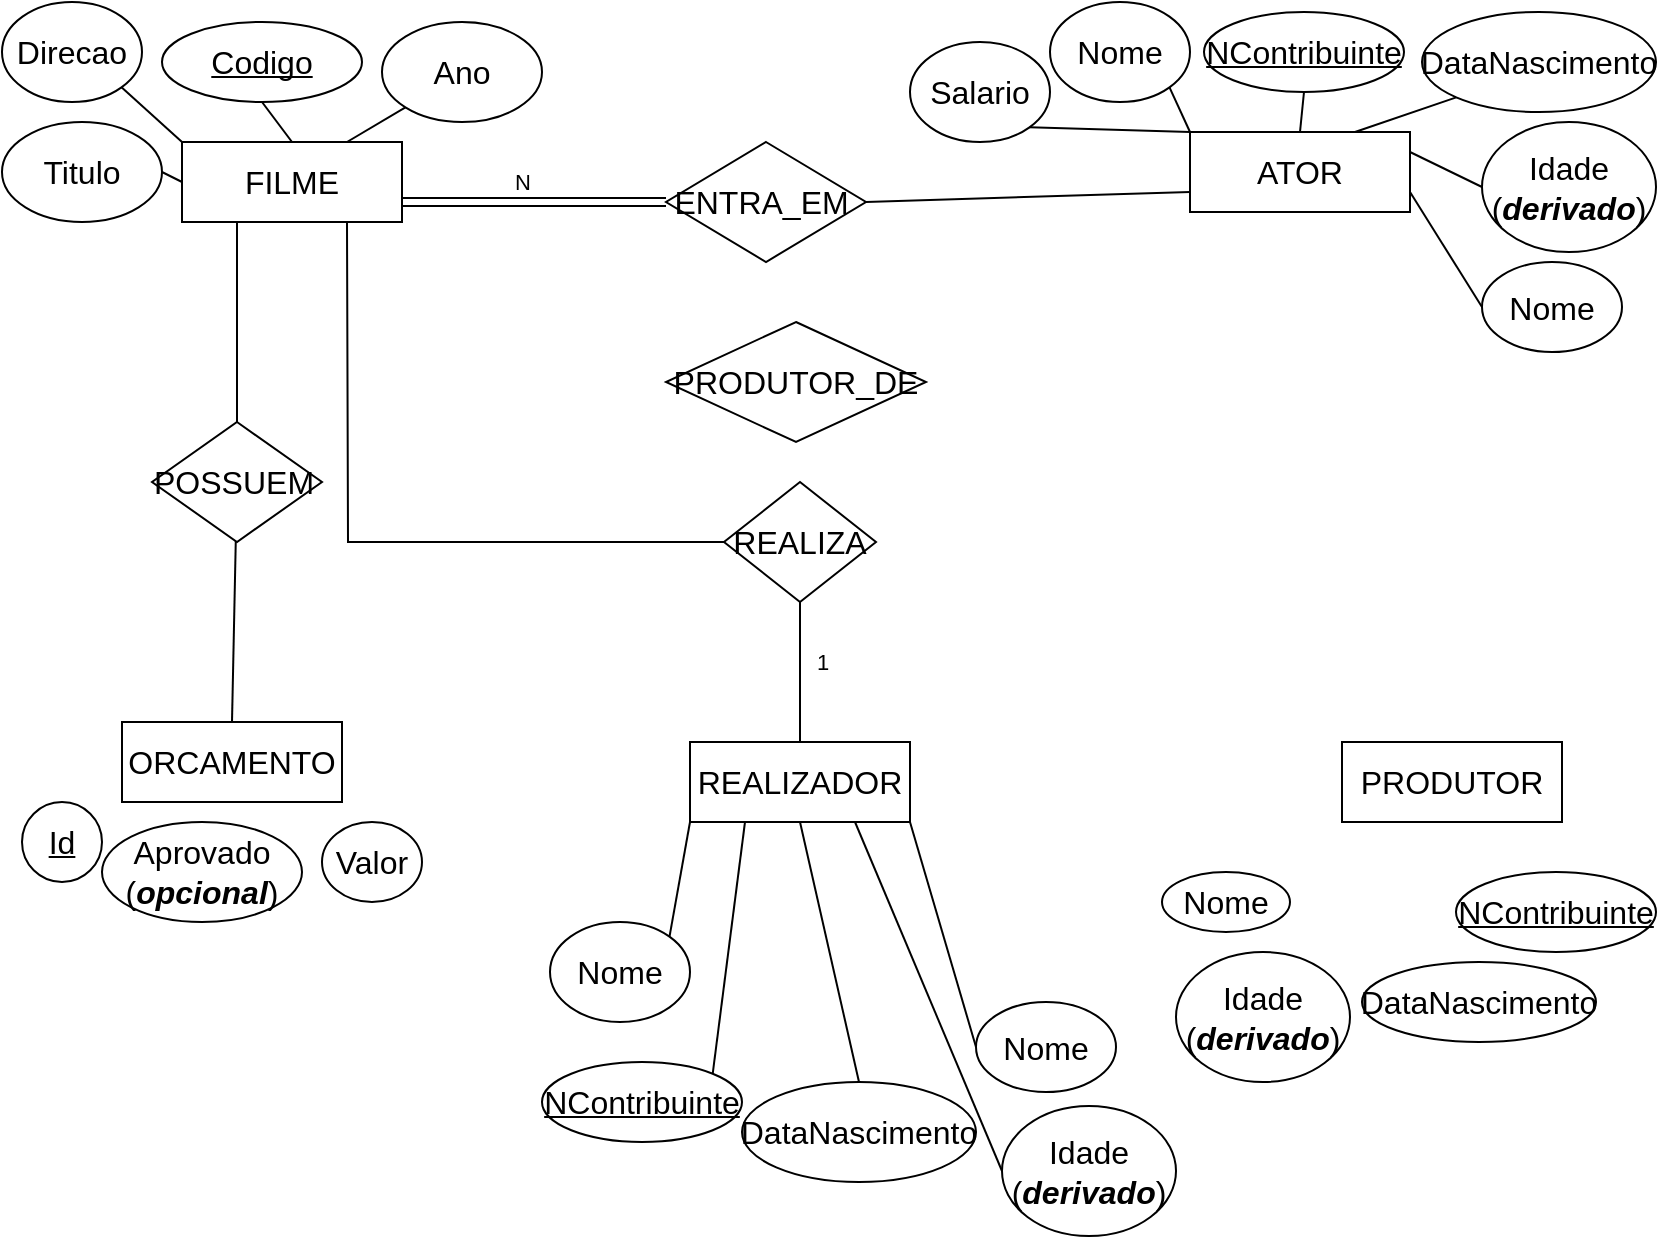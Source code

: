 <mxfile version="28.2.5">
  <diagram name="Página-1" id="8K7tpoxA3R_siYjnnS4K">
    <mxGraphModel dx="1186" dy="755" grid="1" gridSize="10" guides="1" tooltips="1" connect="1" arrows="1" fold="1" page="1" pageScale="1" pageWidth="827" pageHeight="1169" math="0" shadow="0">
      <root>
        <mxCell id="0" />
        <mxCell id="1" parent="0" />
        <mxCell id="0lB4Vq09nzgvaA-5Ge1e-1" value="&lt;b id=&quot;docs-internal-guid-815e2284-7fff-eb22-61d4-32d4265464f4&quot; style=&quot;font-weight:normal;&quot;&gt;&lt;span style=&quot;font-size: 12pt; font-family: Calibri, sans-serif; color: rgb(0, 0, 0); background-color: transparent; font-weight: 400; font-style: normal; font-variant: normal; text-decoration: none; vertical-align: baseline; white-space: pre-wrap;&quot;&gt;FILME&lt;/span&gt;&lt;/b&gt;" style="rounded=0;whiteSpace=wrap;html=1;" vertex="1" parent="1">
          <mxGeometry x="90" y="70" width="110" height="40" as="geometry" />
        </mxCell>
        <mxCell id="0lB4Vq09nzgvaA-5Ge1e-2" value="&lt;span id=&quot;docs-internal-guid-1c5a0b90-7fff-3fd1-f450-5679d7504f5a&quot;&gt;&lt;span style=&quot;font-size: 12pt; font-family: Calibri, sans-serif; background-color: transparent; font-variant-numeric: normal; font-variant-east-asian: normal; font-variant-alternates: normal; font-variant-position: normal; font-variant-emoji: normal; text-decoration-skip-ink: none; vertical-align: baseline; white-space-collapse: preserve;&quot;&gt;Codigo&lt;/span&gt;&lt;/span&gt;" style="ellipse;whiteSpace=wrap;html=1;align=center;fontStyle=4;" vertex="1" parent="1">
          <mxGeometry x="80" y="10" width="100" height="40" as="geometry" />
        </mxCell>
        <mxCell id="0lB4Vq09nzgvaA-5Ge1e-3" value="&lt;span id=&quot;docs-internal-guid-a49dc0af-7fff-7599-b2e2-ed2cc0c8c707&quot;&gt;&lt;span style=&quot;font-size: 12pt; font-family: Calibri, sans-serif; background-color: transparent; font-variant-numeric: normal; font-variant-east-asian: normal; font-variant-alternates: normal; font-variant-position: normal; font-variant-emoji: normal; vertical-align: baseline; white-space-collapse: preserve;&quot;&gt;Titulo&lt;/span&gt;&lt;/span&gt;" style="ellipse;whiteSpace=wrap;html=1;" vertex="1" parent="1">
          <mxGeometry y="60" width="80" height="50" as="geometry" />
        </mxCell>
        <mxCell id="0lB4Vq09nzgvaA-5Ge1e-4" value="&lt;span id=&quot;docs-internal-guid-a49dc0af-7fff-7599-b2e2-ed2cc0c8c707&quot;&gt;&lt;span style=&quot;font-size: 12pt; font-family: Calibri, sans-serif; background-color: transparent; font-variant-numeric: normal; font-variant-east-asian: normal; font-variant-alternates: normal; font-variant-position: normal; font-variant-emoji: normal; vertical-align: baseline; white-space-collapse: preserve;&quot;&gt;Ano&lt;/span&gt;&lt;/span&gt;" style="ellipse;whiteSpace=wrap;html=1;" vertex="1" parent="1">
          <mxGeometry x="190" y="10" width="80" height="50" as="geometry" />
        </mxCell>
        <mxCell id="0lB4Vq09nzgvaA-5Ge1e-5" value="&lt;span id=&quot;docs-internal-guid-3ada2ad1-7fff-e562-e526-2cc0d2ab619f&quot;&gt;&lt;span style=&quot;font-size: 12pt; font-family: Calibri, sans-serif; background-color: transparent; font-variant-numeric: normal; font-variant-east-asian: normal; font-variant-alternates: normal; font-variant-position: normal; font-variant-emoji: normal; vertical-align: baseline; white-space-collapse: preserve;&quot;&gt;Direcao&lt;/span&gt;&lt;/span&gt;" style="ellipse;whiteSpace=wrap;html=1;" vertex="1" parent="1">
          <mxGeometry width="70" height="50" as="geometry" />
        </mxCell>
        <mxCell id="0lB4Vq09nzgvaA-5Ge1e-6" value="" style="endArrow=none;html=1;rounded=0;entryX=1;entryY=1;entryDx=0;entryDy=0;exitX=0;exitY=0;exitDx=0;exitDy=0;" edge="1" parent="1" source="0lB4Vq09nzgvaA-5Ge1e-1" target="0lB4Vq09nzgvaA-5Ge1e-5">
          <mxGeometry width="50" height="50" relative="1" as="geometry">
            <mxPoint x="120" y="200" as="sourcePoint" />
            <mxPoint x="170" y="150" as="targetPoint" />
          </mxGeometry>
        </mxCell>
        <mxCell id="0lB4Vq09nzgvaA-5Ge1e-7" value="" style="endArrow=none;html=1;rounded=0;entryX=1;entryY=0.5;entryDx=0;entryDy=0;exitX=0;exitY=0.5;exitDx=0;exitDy=0;" edge="1" parent="1" source="0lB4Vq09nzgvaA-5Ge1e-1" target="0lB4Vq09nzgvaA-5Ge1e-3">
          <mxGeometry width="50" height="50" relative="1" as="geometry">
            <mxPoint x="40" y="210" as="sourcePoint" />
            <mxPoint x="90" y="160" as="targetPoint" />
          </mxGeometry>
        </mxCell>
        <mxCell id="0lB4Vq09nzgvaA-5Ge1e-8" value="" style="endArrow=none;html=1;rounded=0;entryX=0.5;entryY=1;entryDx=0;entryDy=0;exitX=0.5;exitY=0;exitDx=0;exitDy=0;" edge="1" parent="1" source="0lB4Vq09nzgvaA-5Ge1e-1" target="0lB4Vq09nzgvaA-5Ge1e-2">
          <mxGeometry width="50" height="50" relative="1" as="geometry">
            <mxPoint x="110" y="230" as="sourcePoint" />
            <mxPoint x="160" y="180" as="targetPoint" />
          </mxGeometry>
        </mxCell>
        <mxCell id="0lB4Vq09nzgvaA-5Ge1e-9" value="" style="endArrow=none;html=1;rounded=0;entryX=0;entryY=1;entryDx=0;entryDy=0;exitX=0.75;exitY=0;exitDx=0;exitDy=0;" edge="1" parent="1" source="0lB4Vq09nzgvaA-5Ge1e-1" target="0lB4Vq09nzgvaA-5Ge1e-4">
          <mxGeometry width="50" height="50" relative="1" as="geometry">
            <mxPoint x="280" y="160" as="sourcePoint" />
            <mxPoint x="330" y="110" as="targetPoint" />
          </mxGeometry>
        </mxCell>
        <mxCell id="0lB4Vq09nzgvaA-5Ge1e-10" value="&lt;span id=&quot;docs-internal-guid-6415472f-7fff-2308-1182-6f90fa5653c6&quot;&gt;&lt;span style=&quot;font-size: 12pt; font-family: Calibri, sans-serif; background-color: transparent; font-variant-numeric: normal; font-variant-east-asian: normal; font-variant-alternates: normal; font-variant-position: normal; font-variant-emoji: normal; vertical-align: baseline; white-space-collapse: preserve;&quot;&gt;ATOR&lt;/span&gt;&lt;/span&gt;" style="rounded=0;whiteSpace=wrap;html=1;" vertex="1" parent="1">
          <mxGeometry x="594" y="65" width="110" height="40" as="geometry" />
        </mxCell>
        <mxCell id="0lB4Vq09nzgvaA-5Ge1e-11" value="&lt;span id=&quot;docs-internal-guid-c499b43a-7fff-dcf8-9cac-567bfef0eff2&quot;&gt;&lt;span style=&quot;font-size: 12pt; font-family: Calibri, sans-serif; background-color: transparent; font-variant-numeric: normal; font-variant-east-asian: normal; font-variant-alternates: normal; font-variant-position: normal; font-variant-emoji: normal; text-decoration-skip-ink: none; vertical-align: baseline; white-space-collapse: preserve;&quot;&gt;NContribuinte&lt;/span&gt;&lt;/span&gt;" style="ellipse;whiteSpace=wrap;html=1;align=center;fontStyle=4;" vertex="1" parent="1">
          <mxGeometry x="601" y="5" width="100" height="40" as="geometry" />
        </mxCell>
        <mxCell id="0lB4Vq09nzgvaA-5Ge1e-12" value="&lt;span id=&quot;docs-internal-guid-5a438c75-7fff-9c65-5d62-f699ca10962f&quot;&gt;&lt;span style=&quot;font-size: 12pt; font-family: Calibri, sans-serif; background-color: transparent; font-variant-numeric: normal; font-variant-east-asian: normal; font-variant-alternates: normal; font-variant-position: normal; font-variant-emoji: normal; vertical-align: baseline; white-space-collapse: preserve;&quot;&gt;Idade (&lt;/span&gt;&lt;span style=&quot;font-size: 12pt; font-family: Calibri, sans-serif; background-color: transparent; font-weight: 700; font-style: italic; font-variant-numeric: normal; font-variant-east-asian: normal; font-variant-alternates: normal; font-variant-position: normal; font-variant-emoji: normal; vertical-align: baseline; white-space-collapse: preserve;&quot;&gt;derivado&lt;/span&gt;&lt;span style=&quot;font-size: 12pt; font-family: Calibri, sans-serif; background-color: transparent; font-variant-numeric: normal; font-variant-east-asian: normal; font-variant-alternates: normal; font-variant-position: normal; font-variant-emoji: normal; vertical-align: baseline; white-space-collapse: preserve;&quot;&gt;)&lt;/span&gt;&lt;/span&gt;" style="ellipse;whiteSpace=wrap;html=1;" vertex="1" parent="1">
          <mxGeometry x="740" y="60" width="87" height="65" as="geometry" />
        </mxCell>
        <mxCell id="0lB4Vq09nzgvaA-5Ge1e-13" value="&lt;span id=&quot;docs-internal-guid-d925fdd6-7fff-79f9-32c5-916fdf529162&quot;&gt;&lt;span style=&quot;font-size: 12pt; font-family: Calibri, sans-serif; background-color: transparent; font-variant-numeric: normal; font-variant-east-asian: normal; font-variant-alternates: normal; font-variant-position: normal; font-variant-emoji: normal; vertical-align: baseline; white-space-collapse: preserve;&quot;&gt;DataNascimento&lt;/span&gt;&lt;/span&gt;" style="ellipse;whiteSpace=wrap;html=1;" vertex="1" parent="1">
          <mxGeometry x="710" y="5" width="117" height="50" as="geometry" />
        </mxCell>
        <mxCell id="0lB4Vq09nzgvaA-5Ge1e-14" value="&lt;span id=&quot;docs-internal-guid-c050b3b0-7fff-f0a9-ab74-1cc61df7f707&quot;&gt;&lt;span style=&quot;font-size: 12pt; font-family: Calibri, sans-serif; background-color: transparent; font-variant-numeric: normal; font-variant-east-asian: normal; font-variant-alternates: normal; font-variant-position: normal; font-variant-emoji: normal; vertical-align: baseline; white-space-collapse: preserve;&quot;&gt;Nome&lt;/span&gt;&lt;/span&gt;" style="ellipse;whiteSpace=wrap;html=1;" vertex="1" parent="1">
          <mxGeometry x="524" width="70" height="50" as="geometry" />
        </mxCell>
        <mxCell id="0lB4Vq09nzgvaA-5Ge1e-15" value="" style="endArrow=none;html=1;rounded=0;entryX=1;entryY=1;entryDx=0;entryDy=0;exitX=0;exitY=0;exitDx=0;exitDy=0;" edge="1" parent="1" source="0lB4Vq09nzgvaA-5Ge1e-10" target="0lB4Vq09nzgvaA-5Ge1e-14">
          <mxGeometry width="50" height="50" relative="1" as="geometry">
            <mxPoint x="534" y="230" as="sourcePoint" />
            <mxPoint x="584" y="180" as="targetPoint" />
          </mxGeometry>
        </mxCell>
        <mxCell id="0lB4Vq09nzgvaA-5Ge1e-17" value="" style="endArrow=none;html=1;rounded=0;entryX=0.5;entryY=1;entryDx=0;entryDy=0;exitX=0.5;exitY=0;exitDx=0;exitDy=0;" edge="1" parent="1" source="0lB4Vq09nzgvaA-5Ge1e-10" target="0lB4Vq09nzgvaA-5Ge1e-11">
          <mxGeometry width="50" height="50" relative="1" as="geometry">
            <mxPoint x="524" y="260" as="sourcePoint" />
            <mxPoint x="574" y="210" as="targetPoint" />
          </mxGeometry>
        </mxCell>
        <mxCell id="0lB4Vq09nzgvaA-5Ge1e-18" value="" style="endArrow=none;html=1;rounded=0;entryX=0;entryY=1;entryDx=0;entryDy=0;exitX=0.75;exitY=0;exitDx=0;exitDy=0;" edge="1" parent="1" source="0lB4Vq09nzgvaA-5Ge1e-10" target="0lB4Vq09nzgvaA-5Ge1e-13">
          <mxGeometry width="50" height="50" relative="1" as="geometry">
            <mxPoint x="694" y="190" as="sourcePoint" />
            <mxPoint x="744" y="140" as="targetPoint" />
          </mxGeometry>
        </mxCell>
        <mxCell id="0lB4Vq09nzgvaA-5Ge1e-20" value="&lt;span id=&quot;docs-internal-guid-80e61f0a-7fff-ccb0-1d2e-0b29a3cf2f2e&quot;&gt;&lt;span style=&quot;font-size: 12pt; font-family: Calibri, sans-serif; background-color: transparent; font-variant-numeric: normal; font-variant-east-asian: normal; font-variant-alternates: normal; font-variant-position: normal; font-variant-emoji: normal; vertical-align: baseline; white-space-collapse: preserve;&quot;&gt;Salario&lt;/span&gt;&lt;/span&gt;" style="ellipse;whiteSpace=wrap;html=1;" vertex="1" parent="1">
          <mxGeometry x="454" y="20" width="70" height="50" as="geometry" />
        </mxCell>
        <mxCell id="0lB4Vq09nzgvaA-5Ge1e-21" value="&lt;span id=&quot;docs-internal-guid-c050b3b0-7fff-f0a9-ab74-1cc61df7f707&quot;&gt;&lt;span style=&quot;font-size: 12pt; font-family: Calibri, sans-serif; background-color: transparent; font-variant-numeric: normal; font-variant-east-asian: normal; font-variant-alternates: normal; font-variant-position: normal; font-variant-emoji: normal; vertical-align: baseline; white-space-collapse: preserve;&quot;&gt;Nome&lt;/span&gt;&lt;/span&gt;" style="ellipse;whiteSpace=wrap;html=1;" vertex="1" parent="1">
          <mxGeometry x="740" y="130" width="70" height="45" as="geometry" />
        </mxCell>
        <mxCell id="0lB4Vq09nzgvaA-5Ge1e-23" value="" style="endArrow=none;html=1;rounded=0;entryX=1;entryY=1;entryDx=0;entryDy=0;exitX=0;exitY=0;exitDx=0;exitDy=0;" edge="1" parent="1" source="0lB4Vq09nzgvaA-5Ge1e-10" target="0lB4Vq09nzgvaA-5Ge1e-20">
          <mxGeometry width="50" height="50" relative="1" as="geometry">
            <mxPoint x="510" y="180" as="sourcePoint" />
            <mxPoint x="560" y="130" as="targetPoint" />
          </mxGeometry>
        </mxCell>
        <mxCell id="0lB4Vq09nzgvaA-5Ge1e-24" value="" style="endArrow=none;html=1;rounded=0;entryX=0;entryY=0.5;entryDx=0;entryDy=0;exitX=1;exitY=0.25;exitDx=0;exitDy=0;" edge="1" parent="1" source="0lB4Vq09nzgvaA-5Ge1e-10" target="0lB4Vq09nzgvaA-5Ge1e-12">
          <mxGeometry width="50" height="50" relative="1" as="geometry">
            <mxPoint x="640" y="290" as="sourcePoint" />
            <mxPoint x="690" y="240" as="targetPoint" />
          </mxGeometry>
        </mxCell>
        <mxCell id="0lB4Vq09nzgvaA-5Ge1e-25" value="" style="endArrow=none;html=1;rounded=0;entryX=0;entryY=0.5;entryDx=0;entryDy=0;exitX=1;exitY=0.75;exitDx=0;exitDy=0;" edge="1" parent="1" source="0lB4Vq09nzgvaA-5Ge1e-10" target="0lB4Vq09nzgvaA-5Ge1e-21">
          <mxGeometry width="50" height="50" relative="1" as="geometry">
            <mxPoint x="530" y="310" as="sourcePoint" />
            <mxPoint x="580" y="260" as="targetPoint" />
          </mxGeometry>
        </mxCell>
        <mxCell id="0lB4Vq09nzgvaA-5Ge1e-26" value="&lt;span id=&quot;docs-internal-guid-45fd0d4c-7fff-7de2-0f86-fea19dea1c58&quot;&gt;&lt;span style=&quot;font-size: 12pt; font-family: Calibri, sans-serif; background-color: transparent; font-variant-numeric: normal; font-variant-east-asian: normal; font-variant-alternates: normal; font-variant-position: normal; font-variant-emoji: normal; vertical-align: baseline; white-space-collapse: preserve;&quot;&gt;REALIZADOR&lt;/span&gt;&lt;/span&gt;" style="rounded=0;whiteSpace=wrap;html=1;" vertex="1" parent="1">
          <mxGeometry x="344" y="370" width="110" height="40" as="geometry" />
        </mxCell>
        <mxCell id="0lB4Vq09nzgvaA-5Ge1e-27" value="&lt;span id=&quot;docs-internal-guid-c499b43a-7fff-dcf8-9cac-567bfef0eff2&quot;&gt;&lt;span style=&quot;font-size: 12pt; font-family: Calibri, sans-serif; background-color: transparent; font-variant-numeric: normal; font-variant-east-asian: normal; font-variant-alternates: normal; font-variant-position: normal; font-variant-emoji: normal; text-decoration-skip-ink: none; vertical-align: baseline; white-space-collapse: preserve;&quot;&gt;NContribuinte&lt;/span&gt;&lt;/span&gt;" style="ellipse;whiteSpace=wrap;html=1;align=center;fontStyle=4;" vertex="1" parent="1">
          <mxGeometry x="270" y="530" width="100" height="40" as="geometry" />
        </mxCell>
        <mxCell id="0lB4Vq09nzgvaA-5Ge1e-28" value="&lt;span id=&quot;docs-internal-guid-5a438c75-7fff-9c65-5d62-f699ca10962f&quot;&gt;&lt;span style=&quot;font-size: 12pt; font-family: Calibri, sans-serif; background-color: transparent; font-variant-numeric: normal; font-variant-east-asian: normal; font-variant-alternates: normal; font-variant-position: normal; font-variant-emoji: normal; vertical-align: baseline; white-space-collapse: preserve;&quot;&gt;Idade (&lt;/span&gt;&lt;span style=&quot;font-size: 12pt; font-family: Calibri, sans-serif; background-color: transparent; font-weight: 700; font-style: italic; font-variant-numeric: normal; font-variant-east-asian: normal; font-variant-alternates: normal; font-variant-position: normal; font-variant-emoji: normal; vertical-align: baseline; white-space-collapse: preserve;&quot;&gt;derivado&lt;/span&gt;&lt;span style=&quot;font-size: 12pt; font-family: Calibri, sans-serif; background-color: transparent; font-variant-numeric: normal; font-variant-east-asian: normal; font-variant-alternates: normal; font-variant-position: normal; font-variant-emoji: normal; vertical-align: baseline; white-space-collapse: preserve;&quot;&gt;)&lt;/span&gt;&lt;/span&gt;" style="ellipse;whiteSpace=wrap;html=1;" vertex="1" parent="1">
          <mxGeometry x="500" y="552" width="87" height="65" as="geometry" />
        </mxCell>
        <mxCell id="0lB4Vq09nzgvaA-5Ge1e-29" value="&lt;span id=&quot;docs-internal-guid-d925fdd6-7fff-79f9-32c5-916fdf529162&quot;&gt;&lt;span style=&quot;font-size: 12pt; font-family: Calibri, sans-serif; background-color: transparent; font-variant-numeric: normal; font-variant-east-asian: normal; font-variant-alternates: normal; font-variant-position: normal; font-variant-emoji: normal; vertical-align: baseline; white-space-collapse: preserve;&quot;&gt;DataNascimento&lt;/span&gt;&lt;/span&gt;" style="ellipse;whiteSpace=wrap;html=1;" vertex="1" parent="1">
          <mxGeometry x="370" y="540" width="117" height="50" as="geometry" />
        </mxCell>
        <mxCell id="0lB4Vq09nzgvaA-5Ge1e-30" value="" style="endArrow=none;html=1;rounded=0;entryX=1;entryY=0;entryDx=0;entryDy=0;exitX=0;exitY=1;exitDx=0;exitDy=0;" edge="1" parent="1" source="0lB4Vq09nzgvaA-5Ge1e-26" target="0lB4Vq09nzgvaA-5Ge1e-38">
          <mxGeometry width="50" height="50" relative="1" as="geometry">
            <mxPoint x="280" y="505" as="sourcePoint" />
            <mxPoint x="330" y="318" as="targetPoint" />
          </mxGeometry>
        </mxCell>
        <mxCell id="0lB4Vq09nzgvaA-5Ge1e-31" value="" style="endArrow=none;html=1;rounded=0;entryX=1;entryY=0;entryDx=0;entryDy=0;exitX=0.25;exitY=1;exitDx=0;exitDy=0;" edge="1" parent="1" source="0lB4Vq09nzgvaA-5Ge1e-26" target="0lB4Vq09nzgvaA-5Ge1e-27">
          <mxGeometry width="50" height="50" relative="1" as="geometry">
            <mxPoint x="270" y="535" as="sourcePoint" />
            <mxPoint x="320" y="485" as="targetPoint" />
          </mxGeometry>
        </mxCell>
        <mxCell id="0lB4Vq09nzgvaA-5Ge1e-32" value="" style="endArrow=none;html=1;rounded=0;entryX=0.5;entryY=0;entryDx=0;entryDy=0;exitX=0.5;exitY=1;exitDx=0;exitDy=0;" edge="1" parent="1" source="0lB4Vq09nzgvaA-5Ge1e-26" target="0lB4Vq09nzgvaA-5Ge1e-29">
          <mxGeometry width="50" height="50" relative="1" as="geometry">
            <mxPoint x="440" y="465" as="sourcePoint" />
            <mxPoint x="490" y="415" as="targetPoint" />
          </mxGeometry>
        </mxCell>
        <mxCell id="0lB4Vq09nzgvaA-5Ge1e-34" value="&lt;span id=&quot;docs-internal-guid-c050b3b0-7fff-f0a9-ab74-1cc61df7f707&quot;&gt;&lt;span style=&quot;font-size: 12pt; font-family: Calibri, sans-serif; background-color: transparent; font-variant-numeric: normal; font-variant-east-asian: normal; font-variant-alternates: normal; font-variant-position: normal; font-variant-emoji: normal; vertical-align: baseline; white-space-collapse: preserve;&quot;&gt;Nome&lt;/span&gt;&lt;/span&gt;" style="ellipse;whiteSpace=wrap;html=1;" vertex="1" parent="1">
          <mxGeometry x="487" y="500" width="70" height="45" as="geometry" />
        </mxCell>
        <mxCell id="0lB4Vq09nzgvaA-5Ge1e-36" value="" style="endArrow=none;html=1;rounded=0;entryX=0;entryY=0.5;entryDx=0;entryDy=0;exitX=0.75;exitY=1;exitDx=0;exitDy=0;" edge="1" parent="1" source="0lB4Vq09nzgvaA-5Ge1e-26" target="0lB4Vq09nzgvaA-5Ge1e-28">
          <mxGeometry width="50" height="50" relative="1" as="geometry">
            <mxPoint x="386" y="565" as="sourcePoint" />
            <mxPoint x="436" y="515" as="targetPoint" />
          </mxGeometry>
        </mxCell>
        <mxCell id="0lB4Vq09nzgvaA-5Ge1e-37" value="" style="endArrow=none;html=1;rounded=0;entryX=0;entryY=0.5;entryDx=0;entryDy=0;exitX=1;exitY=1;exitDx=0;exitDy=0;" edge="1" parent="1" source="0lB4Vq09nzgvaA-5Ge1e-26" target="0lB4Vq09nzgvaA-5Ge1e-34">
          <mxGeometry width="50" height="50" relative="1" as="geometry">
            <mxPoint x="490" y="400" as="sourcePoint" />
            <mxPoint x="326" y="535" as="targetPoint" />
          </mxGeometry>
        </mxCell>
        <mxCell id="0lB4Vq09nzgvaA-5Ge1e-38" value="&lt;span id=&quot;docs-internal-guid-c050b3b0-7fff-f0a9-ab74-1cc61df7f707&quot;&gt;&lt;span style=&quot;font-size: 12pt; font-family: Calibri, sans-serif; background-color: transparent; font-variant-numeric: normal; font-variant-east-asian: normal; font-variant-alternates: normal; font-variant-position: normal; font-variant-emoji: normal; vertical-align: baseline; white-space-collapse: preserve;&quot;&gt;Nome&lt;/span&gt;&lt;/span&gt;" style="ellipse;whiteSpace=wrap;html=1;" vertex="1" parent="1">
          <mxGeometry x="274" y="460" width="70" height="50" as="geometry" />
        </mxCell>
        <mxCell id="0lB4Vq09nzgvaA-5Ge1e-39" value="&lt;span id=&quot;docs-internal-guid-3d1653a0-7fff-4349-0afc-a52193a4a132&quot;&gt;&lt;span style=&quot;font-size: 12pt; font-family: Calibri, sans-serif; background-color: transparent; font-variant-numeric: normal; font-variant-east-asian: normal; font-variant-alternates: normal; font-variant-position: normal; font-variant-emoji: normal; vertical-align: baseline; white-space-collapse: preserve;&quot;&gt;PRODUTOR&lt;/span&gt;&lt;/span&gt;" style="rounded=0;whiteSpace=wrap;html=1;" vertex="1" parent="1">
          <mxGeometry x="670" y="370" width="110" height="40" as="geometry" />
        </mxCell>
        <mxCell id="0lB4Vq09nzgvaA-5Ge1e-40" value="&lt;span id=&quot;docs-internal-guid-165ad30c-7fff-60be-198a-03f38afca0aa&quot;&gt;&lt;span style=&quot;font-size: 12pt; font-family: Calibri, sans-serif; background-color: transparent; font-variant-numeric: normal; font-variant-east-asian: normal; font-variant-alternates: normal; font-variant-position: normal; font-variant-emoji: normal; vertical-align: baseline; white-space-collapse: preserve;&quot;&gt;ORCAMENTO&lt;/span&gt;&lt;/span&gt;" style="rounded=0;whiteSpace=wrap;html=1;" vertex="1" parent="1">
          <mxGeometry x="60" y="360" width="110" height="40" as="geometry" />
        </mxCell>
        <mxCell id="0lB4Vq09nzgvaA-5Ge1e-41" value="&lt;span id=&quot;docs-internal-guid-1e6c0511-7fff-9fca-7ff2-03e77b7e201c&quot;&gt;&lt;span style=&quot;font-size: 12pt; font-family: Calibri, sans-serif; background-color: transparent; font-variant-numeric: normal; font-variant-east-asian: normal; font-variant-alternates: normal; font-variant-position: normal; font-variant-emoji: normal; text-decoration-skip-ink: none; vertical-align: baseline; white-space-collapse: preserve;&quot;&gt;Id&lt;/span&gt;&lt;/span&gt;" style="ellipse;whiteSpace=wrap;html=1;align=center;fontStyle=4;" vertex="1" parent="1">
          <mxGeometry x="10" y="400" width="40" height="40" as="geometry" />
        </mxCell>
        <mxCell id="0lB4Vq09nzgvaA-5Ge1e-43" value="&lt;span id=&quot;docs-internal-guid-c3d513ac-7fff-f8e7-2725-ab80e7daf949&quot;&gt;&lt;span style=&quot;font-size: 12pt; font-family: Calibri, sans-serif; background-color: transparent; font-variant-numeric: normal; font-variant-east-asian: normal; font-variant-alternates: normal; font-variant-position: normal; font-variant-emoji: normal; vertical-align: baseline; white-space-collapse: preserve;&quot;&gt;Valor&lt;/span&gt;&lt;/span&gt;" style="ellipse;whiteSpace=wrap;html=1;" vertex="1" parent="1">
          <mxGeometry x="160" y="410" width="50" height="40" as="geometry" />
        </mxCell>
        <mxCell id="0lB4Vq09nzgvaA-5Ge1e-44" value="&lt;span id=&quot;docs-internal-guid-97f9ce97-7fff-d372-d03e-e07249d8e8b6&quot;&gt;&lt;span style=&quot;font-size: 12pt; font-family: Calibri, sans-serif; background-color: transparent; font-variant-numeric: normal; font-variant-east-asian: normal; font-variant-alternates: normal; font-variant-position: normal; font-variant-emoji: normal; vertical-align: baseline; white-space-collapse: preserve;&quot;&gt;Aprovado (&lt;/span&gt;&lt;span style=&quot;font-size: 12pt; font-family: Calibri, sans-serif; background-color: transparent; font-weight: 700; font-style: italic; font-variant-numeric: normal; font-variant-east-asian: normal; font-variant-alternates: normal; font-variant-position: normal; font-variant-emoji: normal; vertical-align: baseline; white-space-collapse: preserve;&quot;&gt;opcional&lt;/span&gt;&lt;span style=&quot;font-size: 12pt; font-family: Calibri, sans-serif; background-color: transparent; font-variant-numeric: normal; font-variant-east-asian: normal; font-variant-alternates: normal; font-variant-position: normal; font-variant-emoji: normal; vertical-align: baseline; white-space-collapse: preserve;&quot;&gt;)&lt;/span&gt;&lt;/span&gt;" style="ellipse;whiteSpace=wrap;html=1;" vertex="1" parent="1">
          <mxGeometry x="50" y="410" width="100" height="50" as="geometry" />
        </mxCell>
        <mxCell id="0lB4Vq09nzgvaA-5Ge1e-45" value="&lt;span id=&quot;docs-internal-guid-c499b43a-7fff-dcf8-9cac-567bfef0eff2&quot;&gt;&lt;span style=&quot;font-size: 12pt; font-family: Calibri, sans-serif; background-color: transparent; font-variant-numeric: normal; font-variant-east-asian: normal; font-variant-alternates: normal; font-variant-position: normal; font-variant-emoji: normal; text-decoration-skip-ink: none; vertical-align: baseline; white-space-collapse: preserve;&quot;&gt;NContribuinte&lt;/span&gt;&lt;/span&gt;" style="ellipse;whiteSpace=wrap;html=1;align=center;fontStyle=4;" vertex="1" parent="1">
          <mxGeometry x="727" y="435" width="100" height="40" as="geometry" />
        </mxCell>
        <mxCell id="0lB4Vq09nzgvaA-5Ge1e-46" value="&lt;span id=&quot;docs-internal-guid-c050b3b0-7fff-f0a9-ab74-1cc61df7f707&quot;&gt;&lt;span style=&quot;font-size: 12pt; font-family: Calibri, sans-serif; background-color: transparent; font-variant-numeric: normal; font-variant-east-asian: normal; font-variant-alternates: normal; font-variant-position: normal; font-variant-emoji: normal; vertical-align: baseline; white-space-collapse: preserve;&quot;&gt;Nome&lt;/span&gt;&lt;/span&gt;" style="ellipse;whiteSpace=wrap;html=1;" vertex="1" parent="1">
          <mxGeometry x="580" y="435" width="64" height="30" as="geometry" />
        </mxCell>
        <mxCell id="0lB4Vq09nzgvaA-5Ge1e-47" value="&lt;span id=&quot;docs-internal-guid-5a438c75-7fff-9c65-5d62-f699ca10962f&quot;&gt;&lt;span style=&quot;font-size: 12pt; font-family: Calibri, sans-serif; background-color: transparent; font-variant-numeric: normal; font-variant-east-asian: normal; font-variant-alternates: normal; font-variant-position: normal; font-variant-emoji: normal; vertical-align: baseline; white-space-collapse: preserve;&quot;&gt;Idade (&lt;/span&gt;&lt;span style=&quot;font-size: 12pt; font-family: Calibri, sans-serif; background-color: transparent; font-weight: 700; font-style: italic; font-variant-numeric: normal; font-variant-east-asian: normal; font-variant-alternates: normal; font-variant-position: normal; font-variant-emoji: normal; vertical-align: baseline; white-space-collapse: preserve;&quot;&gt;derivado&lt;/span&gt;&lt;span style=&quot;font-size: 12pt; font-family: Calibri, sans-serif; background-color: transparent; font-variant-numeric: normal; font-variant-east-asian: normal; font-variant-alternates: normal; font-variant-position: normal; font-variant-emoji: normal; vertical-align: baseline; white-space-collapse: preserve;&quot;&gt;)&lt;/span&gt;&lt;/span&gt;" style="ellipse;whiteSpace=wrap;html=1;" vertex="1" parent="1">
          <mxGeometry x="587" y="475" width="87" height="65" as="geometry" />
        </mxCell>
        <mxCell id="0lB4Vq09nzgvaA-5Ge1e-48" value="&lt;span id=&quot;docs-internal-guid-d925fdd6-7fff-79f9-32c5-916fdf529162&quot;&gt;&lt;span style=&quot;font-size: 12pt; font-family: Calibri, sans-serif; background-color: transparent; font-variant-numeric: normal; font-variant-east-asian: normal; font-variant-alternates: normal; font-variant-position: normal; font-variant-emoji: normal; vertical-align: baseline; white-space-collapse: preserve;&quot;&gt;DataNascimento&lt;/span&gt;&lt;/span&gt;" style="ellipse;whiteSpace=wrap;html=1;" vertex="1" parent="1">
          <mxGeometry x="680" y="480" width="117" height="40" as="geometry" />
        </mxCell>
        <mxCell id="0lB4Vq09nzgvaA-5Ge1e-49" value="&lt;span id=&quot;docs-internal-guid-70a4a648-7fff-fadc-f8a3-f19f3f8d83e5&quot;&gt;&lt;span style=&quot;font-size: 12pt; font-family: Calibri, sans-serif; background-color: transparent; font-variant-numeric: normal; font-variant-east-asian: normal; font-variant-alternates: normal; font-variant-position: normal; font-variant-emoji: normal; vertical-align: baseline; white-space-collapse: preserve;&quot;&gt;ENTRA_EM &lt;/span&gt;&lt;/span&gt;" style="rhombus;whiteSpace=wrap;html=1;" vertex="1" parent="1">
          <mxGeometry x="332" y="70" width="100" height="60" as="geometry" />
        </mxCell>
        <mxCell id="0lB4Vq09nzgvaA-5Ge1e-50" value="&lt;span id=&quot;docs-internal-guid-e9f00866-7fff-3a86-4756-fbc6b9b9ebce&quot;&gt;&lt;span style=&quot;font-size: 12pt; font-family: Calibri, sans-serif; background-color: transparent; font-variant-numeric: normal; font-variant-east-asian: normal; font-variant-alternates: normal; font-variant-position: normal; font-variant-emoji: normal; vertical-align: baseline; white-space-collapse: preserve;&quot;&gt;REALIZA&lt;/span&gt;&lt;/span&gt;" style="rhombus;whiteSpace=wrap;html=1;" vertex="1" parent="1">
          <mxGeometry x="361" y="240" width="76" height="60" as="geometry" />
        </mxCell>
        <mxCell id="0lB4Vq09nzgvaA-5Ge1e-51" value="&lt;span id=&quot;docs-internal-guid-36789861-7fff-92a0-07ba-5bb289ee6487&quot;&gt;&lt;span style=&quot;font-size: 12pt; font-family: Calibri, sans-serif; background-color: transparent; font-variant-numeric: normal; font-variant-east-asian: normal; font-variant-alternates: normal; font-variant-position: normal; font-variant-emoji: normal; vertical-align: baseline; white-space-collapse: preserve;&quot;&gt;PRODUTOR_DE&lt;/span&gt;&lt;/span&gt;" style="rhombus;whiteSpace=wrap;html=1;" vertex="1" parent="1">
          <mxGeometry x="332" y="160" width="130" height="60" as="geometry" />
        </mxCell>
        <mxCell id="0lB4Vq09nzgvaA-5Ge1e-52" value="&lt;span id=&quot;docs-internal-guid-87538622-7fff-ea3c-db77-05362fa72fff&quot;&gt;&lt;span style=&quot;font-size: 12pt; font-family: Calibri, sans-serif; background-color: transparent; font-variant-numeric: normal; font-variant-east-asian: normal; font-variant-alternates: normal; font-variant-position: normal; font-variant-emoji: normal; vertical-align: baseline; white-space-collapse: preserve;&quot;&gt;POSSUEM &lt;/span&gt;&lt;/span&gt;" style="rhombus;whiteSpace=wrap;html=1;" vertex="1" parent="1">
          <mxGeometry x="75" y="210" width="85" height="60" as="geometry" />
        </mxCell>
        <mxCell id="0lB4Vq09nzgvaA-5Ge1e-53" value="" style="endArrow=none;html=1;rounded=0;exitX=0.5;exitY=0;exitDx=0;exitDy=0;" edge="1" parent="1" source="0lB4Vq09nzgvaA-5Ge1e-40" target="0lB4Vq09nzgvaA-5Ge1e-52">
          <mxGeometry width="50" height="50" relative="1" as="geometry">
            <mxPoint x="110" y="340" as="sourcePoint" />
            <mxPoint x="160" y="290" as="targetPoint" />
          </mxGeometry>
        </mxCell>
        <mxCell id="0lB4Vq09nzgvaA-5Ge1e-54" value="" style="endArrow=none;html=1;rounded=0;entryX=0.25;entryY=1;entryDx=0;entryDy=0;exitX=0.5;exitY=0;exitDx=0;exitDy=0;" edge="1" parent="1" source="0lB4Vq09nzgvaA-5Ge1e-52" target="0lB4Vq09nzgvaA-5Ge1e-1">
          <mxGeometry width="50" height="50" relative="1" as="geometry">
            <mxPoint x="100" y="210" as="sourcePoint" />
            <mxPoint x="150" y="160" as="targetPoint" />
          </mxGeometry>
        </mxCell>
        <mxCell id="0lB4Vq09nzgvaA-5Ge1e-55" value="" style="endArrow=none;html=1;rounded=0;entryX=0;entryY=0.75;entryDx=0;entryDy=0;exitX=1;exitY=0.5;exitDx=0;exitDy=0;" edge="1" parent="1" source="0lB4Vq09nzgvaA-5Ge1e-49" target="0lB4Vq09nzgvaA-5Ge1e-10">
          <mxGeometry width="50" height="50" relative="1" as="geometry">
            <mxPoint x="460" y="170" as="sourcePoint" />
            <mxPoint x="510" y="120" as="targetPoint" />
          </mxGeometry>
        </mxCell>
        <mxCell id="0lB4Vq09nzgvaA-5Ge1e-56" value="" style="shape=link;html=1;rounded=0;entryX=0;entryY=0.5;entryDx=0;entryDy=0;exitX=1;exitY=0.75;exitDx=0;exitDy=0;" edge="1" parent="1" source="0lB4Vq09nzgvaA-5Ge1e-1" target="0lB4Vq09nzgvaA-5Ge1e-49">
          <mxGeometry width="100" relative="1" as="geometry">
            <mxPoint x="190" y="150" as="sourcePoint" />
            <mxPoint x="290" y="150" as="targetPoint" />
          </mxGeometry>
        </mxCell>
        <mxCell id="0lB4Vq09nzgvaA-5Ge1e-59" value="N" style="edgeLabel;html=1;align=center;verticalAlign=middle;resizable=0;points=[];" vertex="1" connectable="0" parent="0lB4Vq09nzgvaA-5Ge1e-56">
          <mxGeometry x="-0.061" relative="1" as="geometry">
            <mxPoint x="-2" y="-10" as="offset" />
          </mxGeometry>
        </mxCell>
        <mxCell id="0lB4Vq09nzgvaA-5Ge1e-57" value="" style="endArrow=none;html=1;rounded=0;entryX=0.75;entryY=1;entryDx=0;entryDy=0;exitX=0;exitY=0.5;exitDx=0;exitDy=0;" edge="1" parent="1" source="0lB4Vq09nzgvaA-5Ge1e-50" target="0lB4Vq09nzgvaA-5Ge1e-1">
          <mxGeometry width="50" height="50" relative="1" as="geometry">
            <mxPoint x="240" y="210" as="sourcePoint" />
            <mxPoint x="160" y="140" as="targetPoint" />
            <Array as="points">
              <mxPoint x="173" y="270" />
            </Array>
          </mxGeometry>
        </mxCell>
        <mxCell id="0lB4Vq09nzgvaA-5Ge1e-60" value="" style="endArrow=none;html=1;rounded=0;entryX=0.5;entryY=1;entryDx=0;entryDy=0;exitX=0.5;exitY=0;exitDx=0;exitDy=0;" edge="1" parent="1" source="0lB4Vq09nzgvaA-5Ge1e-26" target="0lB4Vq09nzgvaA-5Ge1e-50">
          <mxGeometry width="50" height="50" relative="1" as="geometry">
            <mxPoint x="370" y="390" as="sourcePoint" />
            <mxPoint x="420" y="340" as="targetPoint" />
          </mxGeometry>
        </mxCell>
        <mxCell id="0lB4Vq09nzgvaA-5Ge1e-61" value="1" style="edgeLabel;html=1;align=center;verticalAlign=middle;resizable=0;points=[];" vertex="1" connectable="0" parent="0lB4Vq09nzgvaA-5Ge1e-60">
          <mxGeometry x="0.343" y="1" relative="1" as="geometry">
            <mxPoint x="12" y="7" as="offset" />
          </mxGeometry>
        </mxCell>
      </root>
    </mxGraphModel>
  </diagram>
</mxfile>
